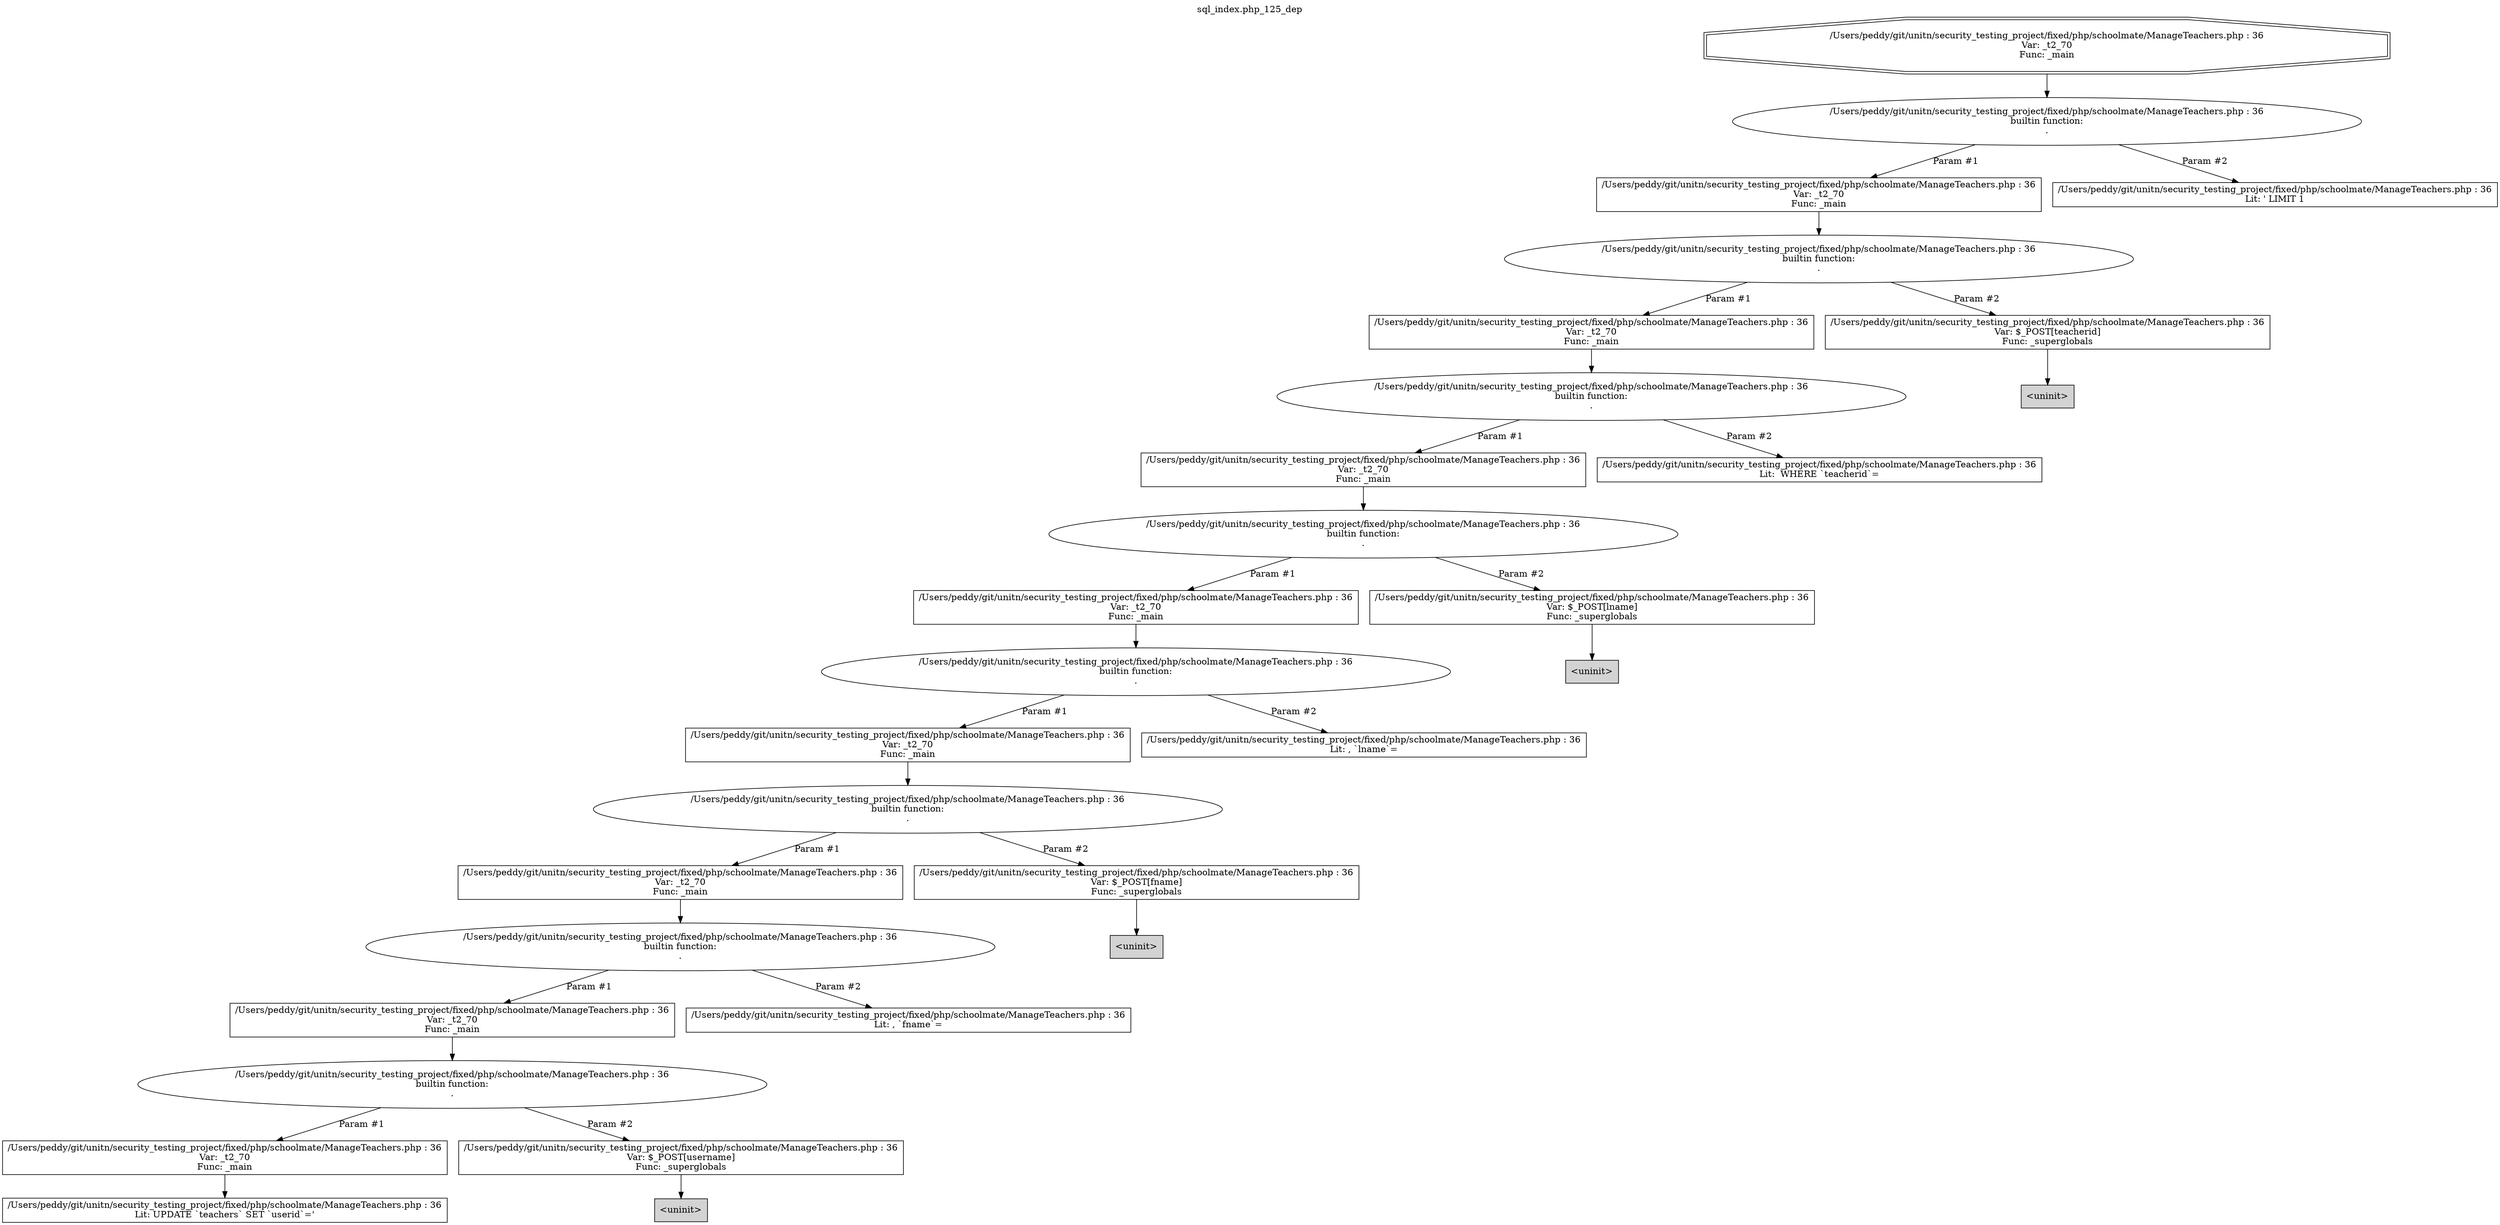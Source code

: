 digraph cfg {
  label="sql_index.php_125_dep";
  labelloc=t;
  n1 [shape=doubleoctagon, label="/Users/peddy/git/unitn/security_testing_project/fixed/php/schoolmate/ManageTeachers.php : 36\nVar: _t2_70\nFunc: _main\n"];
  n2 [shape=ellipse, label="/Users/peddy/git/unitn/security_testing_project/fixed/php/schoolmate/ManageTeachers.php : 36\nbuiltin function:\n.\n"];
  n3 [shape=box, label="/Users/peddy/git/unitn/security_testing_project/fixed/php/schoolmate/ManageTeachers.php : 36\nVar: _t2_70\nFunc: _main\n"];
  n4 [shape=ellipse, label="/Users/peddy/git/unitn/security_testing_project/fixed/php/schoolmate/ManageTeachers.php : 36\nbuiltin function:\n.\n"];
  n5 [shape=box, label="/Users/peddy/git/unitn/security_testing_project/fixed/php/schoolmate/ManageTeachers.php : 36\nVar: _t2_70\nFunc: _main\n"];
  n6 [shape=ellipse, label="/Users/peddy/git/unitn/security_testing_project/fixed/php/schoolmate/ManageTeachers.php : 36\nbuiltin function:\n.\n"];
  n7 [shape=box, label="/Users/peddy/git/unitn/security_testing_project/fixed/php/schoolmate/ManageTeachers.php : 36\nVar: _t2_70\nFunc: _main\n"];
  n8 [shape=ellipse, label="/Users/peddy/git/unitn/security_testing_project/fixed/php/schoolmate/ManageTeachers.php : 36\nbuiltin function:\n.\n"];
  n9 [shape=box, label="/Users/peddy/git/unitn/security_testing_project/fixed/php/schoolmate/ManageTeachers.php : 36\nVar: _t2_70\nFunc: _main\n"];
  n10 [shape=ellipse, label="/Users/peddy/git/unitn/security_testing_project/fixed/php/schoolmate/ManageTeachers.php : 36\nbuiltin function:\n.\n"];
  n11 [shape=box, label="/Users/peddy/git/unitn/security_testing_project/fixed/php/schoolmate/ManageTeachers.php : 36\nVar: _t2_70\nFunc: _main\n"];
  n12 [shape=ellipse, label="/Users/peddy/git/unitn/security_testing_project/fixed/php/schoolmate/ManageTeachers.php : 36\nbuiltin function:\n.\n"];
  n13 [shape=box, label="/Users/peddy/git/unitn/security_testing_project/fixed/php/schoolmate/ManageTeachers.php : 36\nVar: _t2_70\nFunc: _main\n"];
  n14 [shape=ellipse, label="/Users/peddy/git/unitn/security_testing_project/fixed/php/schoolmate/ManageTeachers.php : 36\nbuiltin function:\n.\n"];
  n15 [shape=box, label="/Users/peddy/git/unitn/security_testing_project/fixed/php/schoolmate/ManageTeachers.php : 36\nVar: _t2_70\nFunc: _main\n"];
  n16 [shape=ellipse, label="/Users/peddy/git/unitn/security_testing_project/fixed/php/schoolmate/ManageTeachers.php : 36\nbuiltin function:\n.\n"];
  n17 [shape=box, label="/Users/peddy/git/unitn/security_testing_project/fixed/php/schoolmate/ManageTeachers.php : 36\nVar: _t2_70\nFunc: _main\n"];
  n18 [shape=box, label="/Users/peddy/git/unitn/security_testing_project/fixed/php/schoolmate/ManageTeachers.php : 36\nLit: UPDATE `teachers` SET `userid`='\n"];
  n19 [shape=box, label="/Users/peddy/git/unitn/security_testing_project/fixed/php/schoolmate/ManageTeachers.php : 36\nVar: $_POST[username]\nFunc: _superglobals\n"];
  n20 [shape=box, label="<uninit>",style=filled];
  n21 [shape=box, label="/Users/peddy/git/unitn/security_testing_project/fixed/php/schoolmate/ManageTeachers.php : 36\nLit: , `fname`=\n"];
  n22 [shape=box, label="/Users/peddy/git/unitn/security_testing_project/fixed/php/schoolmate/ManageTeachers.php : 36\nVar: $_POST[fname]\nFunc: _superglobals\n"];
  n23 [shape=box, label="<uninit>",style=filled];
  n24 [shape=box, label="/Users/peddy/git/unitn/security_testing_project/fixed/php/schoolmate/ManageTeachers.php : 36\nLit: , `lname`=\n"];
  n25 [shape=box, label="/Users/peddy/git/unitn/security_testing_project/fixed/php/schoolmate/ManageTeachers.php : 36\nVar: $_POST[lname]\nFunc: _superglobals\n"];
  n26 [shape=box, label="<uninit>",style=filled];
  n27 [shape=box, label="/Users/peddy/git/unitn/security_testing_project/fixed/php/schoolmate/ManageTeachers.php : 36\nLit:  WHERE `teacherid`=\n"];
  n28 [shape=box, label="/Users/peddy/git/unitn/security_testing_project/fixed/php/schoolmate/ManageTeachers.php : 36\nVar: $_POST[teacherid]\nFunc: _superglobals\n"];
  n29 [shape=box, label="<uninit>",style=filled];
  n30 [shape=box, label="/Users/peddy/git/unitn/security_testing_project/fixed/php/schoolmate/ManageTeachers.php : 36\nLit: ' LIMIT 1\n"];
  n1 -> n2;
  n3 -> n4;
  n5 -> n6;
  n7 -> n8;
  n9 -> n10;
  n11 -> n12;
  n13 -> n14;
  n15 -> n16;
  n17 -> n18;
  n16 -> n17[label="Param #1"];
  n16 -> n19[label="Param #2"];
  n19 -> n20;
  n14 -> n15[label="Param #1"];
  n14 -> n21[label="Param #2"];
  n12 -> n13[label="Param #1"];
  n12 -> n22[label="Param #2"];
  n22 -> n23;
  n10 -> n11[label="Param #1"];
  n10 -> n24[label="Param #2"];
  n8 -> n9[label="Param #1"];
  n8 -> n25[label="Param #2"];
  n25 -> n26;
  n6 -> n7[label="Param #1"];
  n6 -> n27[label="Param #2"];
  n4 -> n5[label="Param #1"];
  n4 -> n28[label="Param #2"];
  n28 -> n29;
  n2 -> n3[label="Param #1"];
  n2 -> n30[label="Param #2"];
}

